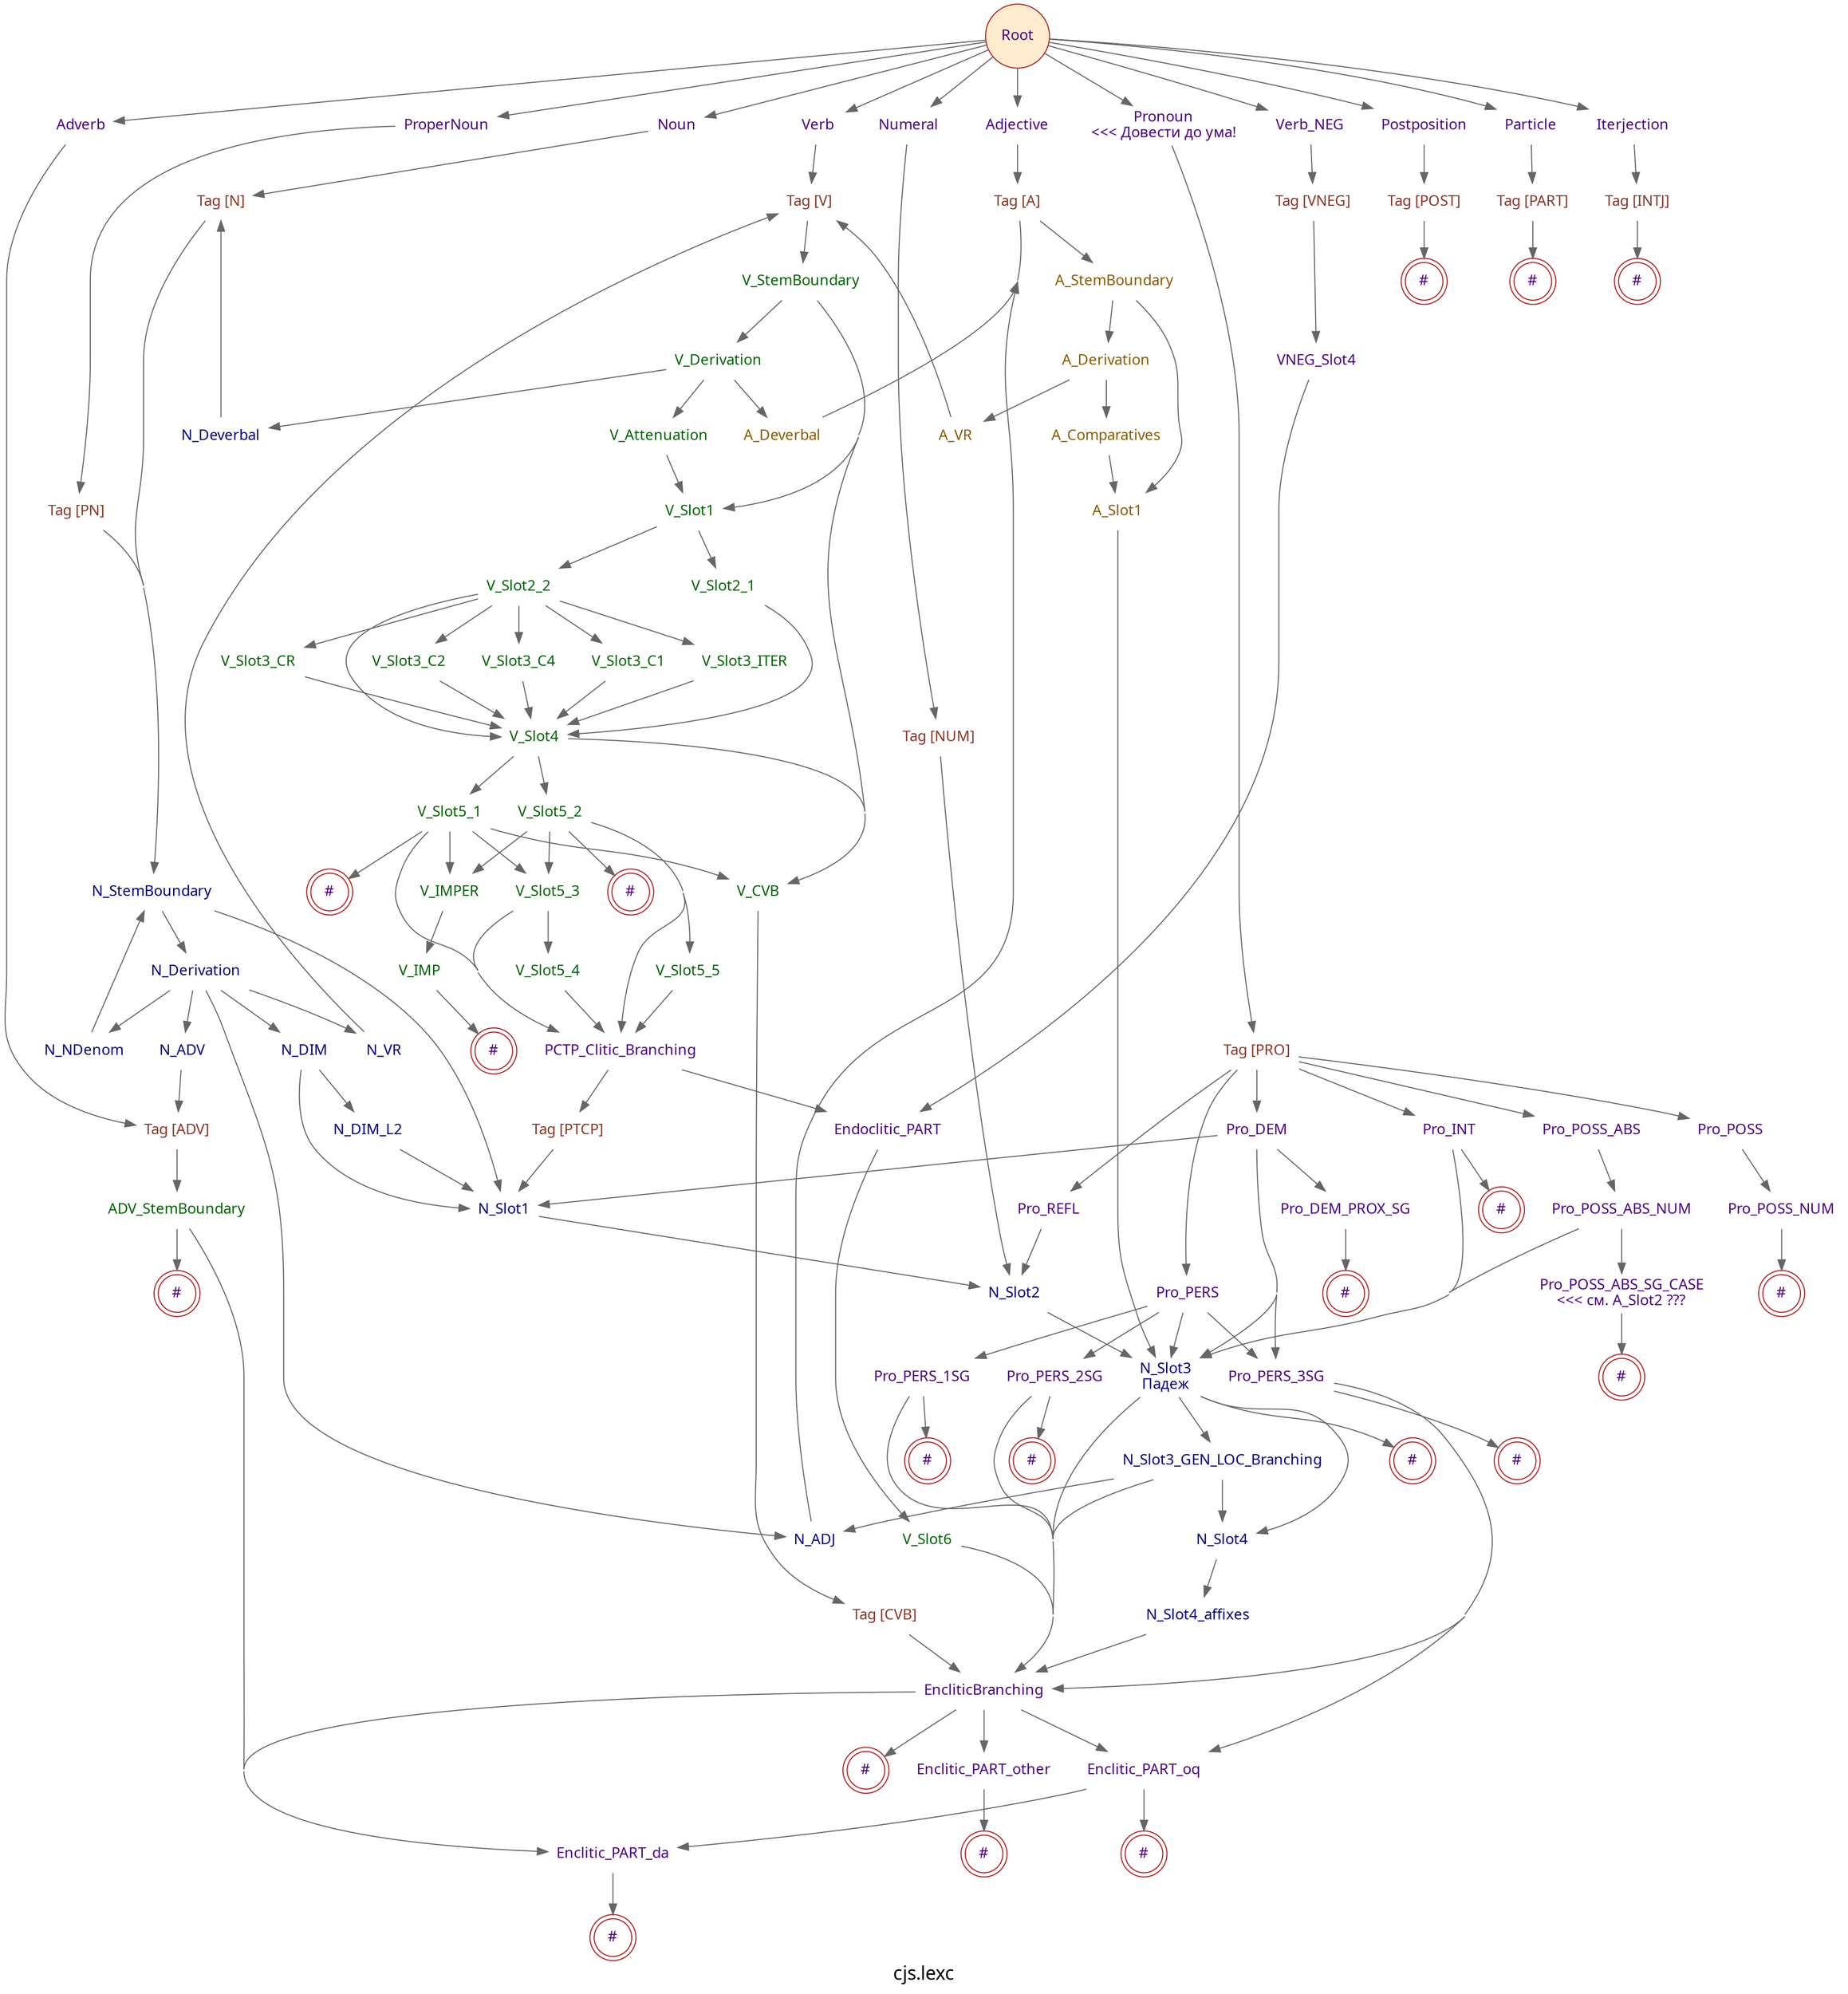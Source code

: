 digraph LEXC {
	graph [concentrate=true,
		fontname="PT Sans",
		fontsize=18,
		label="cjs.lexc"
	];
	node [fontcolor=indigo,
		fontname="PT Sans",
		fontsize=14,
		label="\N",
		shape=none
	];
	edge [color=gray40];
	subgraph POS {
		graph [rank=same];
		Noun	[label=Noun];
		ProperNoun	[label=ProperNoun];
		Pronoun	[label="Pronoun\n<<< Довести до ума!"];
		Postposition	[label=Postposition];
		Adjective	[label=Adjective];
		Numeral	[label=Numeral];
		Verb	[label=Verb];
		Verb_NEG	[label=Verb_NEG];
		Adverb	[label=Adverb];
		Particle	[label=Particle];
		Iterjection	[label=Iterjection];
	}
	subgraph Tags {
		graph [rank=same];
		Tag_N	[fontcolor=tomato4,
			label="Tag [N]"];
		Tag_V	[fontcolor=tomato4,
			label="Tag [V]"];
		Tag_A	[fontcolor=tomato4,
			label="Tag [A]"];
	}
	Root	[color=firebrick,
		fillcolor=blanchedalmond,
		label=Root,
		shape=circle,
		style=filled];
	Root -> Noun;
	Root -> ProperNoun;
	Root -> Pronoun;
	Root -> Postposition;
	Root -> Adjective;
	Root -> Numeral;
	Root -> Verb;
	Root -> Verb_NEG;
	Root -> Adverb;
	Root -> Particle;
	Root -> Iterjection;
	Noun -> Tag_N;
	Tag_PN	[fontcolor=tomato4,
		label="Tag [PN]"];
	ProperNoun -> Tag_PN;
	Tag_PRO	[fontcolor=tomato4,
		label="Tag [PRO]"];
	Pronoun -> Tag_PRO;
	Tag_POST	[fontcolor=tomato4,
		label="Tag [POST]"];
	Postposition -> Tag_POST;
	Adjective -> Tag_A;
	Tag_NUM	[fontcolor=tomato4,
		label="Tag [NUM]"];
	Numeral -> Tag_NUM;
	Verb -> Tag_V;
	Tag_VNEG	[fontcolor=tomato4,
		label="Tag [VNEG]"];
	Verb_NEG -> Tag_VNEG;
	Tag_ADV	[fontcolor=tomato4,
		label="Tag [ADV]"];
	Adverb -> Tag_ADV;
	Tag_PART	[fontcolor=tomato4,
		label="Tag [PART]"];
	Particle -> Tag_PART;
	Tag_INTJ	[fontcolor=tomato4,
		label="Tag [INTJ]"];
	Iterjection -> Tag_INTJ;
	N_StemBoundary	[fontcolor=navy,
		label=N_StemBoundary];
	Tag_N -> N_StemBoundary;
	Tag_PN -> N_StemBoundary;
	"Tag_INTJ_#"	[color=firebrick,
		label="#",
		shape=doublecircle];
	Tag_INTJ -> "Tag_INTJ_#";
	V_StemBoundary	[fontcolor=darkgreen,
		label=V_StemBoundary];
	Tag_V -> V_StemBoundary;
	VNEG_Slot4	[label=VNEG_Slot4];
	Tag_VNEG -> VNEG_Slot4;
	"Tag_POST_#"	[color=firebrick,
		label="#",
		shape=doublecircle];
	Tag_POST -> "Tag_POST_#";
	A_StemBoundary	[fontcolor=orange4,
		label=A_StemBoundary];
	Tag_A -> A_StemBoundary;
	ADV_StemBoundary	[fontcolor=darkgreen,
		label=ADV_StemBoundary];
	Tag_ADV -> ADV_StemBoundary;
	"Tag_PART_#"	[color=firebrick,
		label="#",
		shape=doublecircle];
	Tag_PART -> "Tag_PART_#";
	N_Slot2	[fontcolor=navy,
		label=N_Slot2];
	Tag_NUM -> N_Slot2;
	V_Derivation	[fontcolor=darkgreen,
		label=V_Derivation];
	V_StemBoundary -> V_Derivation;
	V_Slot1	[fontcolor=darkgreen,
		label=V_Slot1];
	V_StemBoundary -> V_Slot1;
	V_CVB	[fontcolor=darkgreen,
		label=V_CVB];
	V_StemBoundary -> V_CVB;
	Endoclitic_PART	[label=Endoclitic_PART];
	VNEG_Slot4 -> Endoclitic_PART;
	V_Attenuation	[fontcolor=darkgreen,
		label=V_Attenuation];
	V_Derivation -> V_Attenuation;
	N_Deverbal	[fontcolor=navy,
		label=N_Deverbal];
	V_Derivation -> N_Deverbal;
	A_Deverbal	[fontcolor=orange4,
		label=A_Deverbal];
	V_Derivation -> A_Deverbal;
	V_Slot2_1	[fontcolor=darkgreen,
		label=V_Slot2_1];
	V_Slot1 -> V_Slot2_1;
	V_Slot2_2	[fontcolor=darkgreen,
		label=V_Slot2_2];
	V_Slot1 -> V_Slot2_2;
	Tag_CVB	[fontcolor=tomato4,
		label="Tag [CVB]"];
	V_CVB -> Tag_CVB;
	V_Attenuation -> V_Slot1;
	N_Deverbal -> Tag_N;
	A_Deverbal -> Tag_A;
	V_Slot4	[fontcolor=darkgreen,
		label=V_Slot4];
	V_Slot2_1 -> V_Slot4;
	V_Slot2_2 -> V_Slot4;
	V_Slot3_C2	[fontcolor=darkgreen,
		label=V_Slot3_C2];
	V_Slot2_2 -> V_Slot3_C2;
	V_Slot3_C4	[fontcolor=darkgreen,
		label=V_Slot3_C4];
	V_Slot2_2 -> V_Slot3_C4;
	V_Slot3_C1	[fontcolor=darkgreen,
		label=V_Slot3_C1];
	V_Slot2_2 -> V_Slot3_C1;
	V_Slot3_ITER	[fontcolor=darkgreen,
		label=V_Slot3_ITER];
	V_Slot2_2 -> V_Slot3_ITER;
	V_Slot3_CR	[fontcolor=darkgreen,
		label=V_Slot3_CR];
	V_Slot2_2 -> V_Slot3_CR;
	V_Slot4 -> V_CVB;
	V_Slot5_1	[fontcolor=darkgreen,
		label=V_Slot5_1];
	V_Slot4 -> V_Slot5_1;
	V_Slot5_2	[fontcolor=darkgreen,
		label=V_Slot5_2];
	V_Slot4 -> V_Slot5_2;
	V_Slot3_C2 -> V_Slot4;
	V_Slot3_C4 -> V_Slot4;
	V_Slot3_C1 -> V_Slot4;
	V_Slot3_ITER -> V_Slot4;
	V_Slot3_CR -> V_Slot4;
	V_Slot5_1 -> V_CVB;
	V_Slot5_3	[fontcolor=darkgreen,
		label=V_Slot5_3];
	V_Slot5_1 -> V_Slot5_3;
	PCTP_Clitic_Branching	[label=PCTP_Clitic_Branching];
	V_Slot5_1 -> PCTP_Clitic_Branching;
	"V_Slot5_1_#"	[color=firebrick,
		label="#",
		shape=doublecircle];
	V_Slot5_1 -> "V_Slot5_1_#";
	V_IMPER	[fontcolor=darkgreen,
		label=V_IMPER];
	V_Slot5_1 -> V_IMPER;
	V_Slot5_2 -> V_Slot5_3;
	V_Slot5_2 -> PCTP_Clitic_Branching;
	V_Slot5_2 -> V_IMPER;
	V_Slot5_5	[fontcolor=darkgreen,
		label=V_Slot5_5];
	V_Slot5_2 -> V_Slot5_5;
	"V_Slot5_2_#"	[color=firebrick,
		label="#",
		shape=doublecircle];
	V_Slot5_2 -> "V_Slot5_2_#";
	V_Slot5_3 -> PCTP_Clitic_Branching;
	V_Slot5_4	[fontcolor=darkgreen,
		label=V_Slot5_4];
	V_Slot5_3 -> V_Slot5_4;
	PCTP_Clitic_Branching -> Endoclitic_PART;
	Tag_PTCP	[fontcolor=tomato4,
		label="Tag [PTCP]"];
	PCTP_Clitic_Branching -> Tag_PTCP;
	V_IMP	[fontcolor=darkgreen,
		label=V_IMP];
	V_IMPER -> V_IMP;
	V_Slot5_5 -> PCTP_Clitic_Branching;
	V_Slot5_4 -> PCTP_Clitic_Branching;
	V_Slot6	[fontcolor=darkgreen,
		label=V_Slot6];
	Endoclitic_PART -> V_Slot6;
	"V_IMP_#"	[color=firebrick,
		label="#",
		shape=doublecircle];
	V_IMP -> "V_IMP_#";
	N_Slot1	[fontcolor=navy,
		label=N_Slot1];
	Tag_PTCP -> N_Slot1;
	EncliticBranching	[label=EncliticBranching];
	V_Slot6 -> EncliticBranching;
	Enclitic_PART_oq	[label=Enclitic_PART_oq];
	EncliticBranching -> Enclitic_PART_oq;
	Enclitic_PART_other	[label=Enclitic_PART_other];
	EncliticBranching -> Enclitic_PART_other;
	Enclitic_PART_da	[label=Enclitic_PART_da];
	EncliticBranching -> Enclitic_PART_da;
	"EncliticBranching_#"	[color=firebrick,
		label="#",
		shape=doublecircle];
	EncliticBranching -> "EncliticBranching_#";
	Tag_CVB -> EncliticBranching;
	N_Slot1 -> N_Slot2;
	Enclitic_PART_oq -> Enclitic_PART_da;
	"Enclitic_PART_oq_#"	[color=firebrick,
		label="#",
		shape=doublecircle];
	Enclitic_PART_oq -> "Enclitic_PART_oq_#";
	"Enclitic_PART_other_#"	[color=firebrick,
		label="#",
		shape=doublecircle];
	Enclitic_PART_other -> "Enclitic_PART_other_#";
	"Enclitic_PART_da_#"	[color=firebrick,
		label="#",
		shape=doublecircle];
	Enclitic_PART_da -> "Enclitic_PART_da_#";
	ADV_StemBoundary -> Enclitic_PART_da;
	"ADV_StemBoundary_#"	[color=firebrick,
		label="#",
		shape=doublecircle];
	ADV_StemBoundary -> "ADV_StemBoundary_#";
	N_StemBoundary -> N_Slot1;
	N_Derivation	[fontcolor=navy,
		label=N_Derivation];
	N_StemBoundary -> N_Derivation;
	N_DIM	[fontcolor=navy,
		label=N_DIM];
	N_Derivation -> N_DIM;
	N_ADJ	[fontcolor=navy,
		label=N_ADJ];
	N_Derivation -> N_ADJ;
	N_NDenom	[fontcolor=navy,
		label=N_NDenom];
	N_Derivation -> N_NDenom;
	N_VR	[fontcolor=navy,
		label=N_VR];
	N_Derivation -> N_VR;
	N_ADV	[fontcolor=navy,
		label=N_ADV];
	N_Derivation -> N_ADV;
	N_DIM -> N_Slot1;
	N_DIM_L2	[fontcolor=navy,
		label=N_DIM_L2];
	N_DIM -> N_DIM_L2;
	N_ADJ -> Tag_A;
	N_NDenom -> N_StemBoundary;
	N_VR -> Tag_V;
	N_ADV -> Tag_ADV;
	N_Slot3	[fontcolor=navy,
		label="N_Slot3\nПадеж"];
	N_Slot2 -> N_Slot3;
	N_Slot3 -> EncliticBranching;
	"N_Slot3_#"	[color=firebrick,
		label="#",
		shape=doublecircle];
	N_Slot3 -> "N_Slot3_#";
	N_Slot3_GEN_LOC_Branching	[fontcolor=navy,
		label=N_Slot3_GEN_LOC_Branching];
	N_Slot3 -> N_Slot3_GEN_LOC_Branching;
	N_Slot4	[fontcolor=navy,
		label=N_Slot4];
	N_Slot3 -> N_Slot4;
	N_Slot3_GEN_LOC_Branching -> EncliticBranching;
	N_Slot3_GEN_LOC_Branching -> N_ADJ;
	N_Slot3_GEN_LOC_Branching -> N_Slot4;
	N_Slot4_affixes	[fontcolor=navy,
		label=N_Slot4_affixes];
	N_Slot4 -> N_Slot4_affixes;
	N_Slot4_affixes -> EncliticBranching;
	N_DIM_L2 -> N_Slot1;
	A_Derivation	[fontcolor=orange4,
		label=A_Derivation];
	A_StemBoundary -> A_Derivation;
	A_Slot1	[fontcolor=orange4,
		label=A_Slot1];
	A_StemBoundary -> A_Slot1;
	A_VR	[fontcolor=orange4,
		label=A_VR];
	A_Derivation -> A_VR;
	A_Comparatives	[fontcolor=orange4,
		label=A_Comparatives];
	A_Derivation -> A_Comparatives;
	A_Slot1 -> N_Slot3;
	A_VR -> Tag_V;
	A_Comparatives -> A_Slot1;
	Pro_PERS	[label=Pro_PERS];
	Tag_PRO -> Pro_PERS;
	Pro_POSS	[label=Pro_POSS];
	Tag_PRO -> Pro_POSS;
	Pro_POSS_ABS	[label=Pro_POSS_ABS];
	Tag_PRO -> Pro_POSS_ABS;
	Pro_DEM	[label=Pro_DEM];
	Tag_PRO -> Pro_DEM;
	Pro_INT	[label=Pro_INT];
	Tag_PRO -> Pro_INT;
	Pro_REFL	[label=Pro_REFL];
	Tag_PRO -> Pro_REFL;
	Pro_PERS -> N_Slot3;
	Pro_PERS_1SG	[label=Pro_PERS_1SG];
	Pro_PERS -> Pro_PERS_1SG;
	Pro_PERS_2SG	[label=Pro_PERS_2SG];
	Pro_PERS -> Pro_PERS_2SG;
	Pro_PERS_3SG	[label=Pro_PERS_3SG];
	Pro_PERS -> Pro_PERS_3SG;
	Pro_POSS_NUM	[label=Pro_POSS_NUM];
	Pro_POSS -> Pro_POSS_NUM;
	Pro_POSS_ABS_NUM	[label=Pro_POSS_ABS_NUM];
	Pro_POSS_ABS -> Pro_POSS_ABS_NUM;
	Pro_DEM -> N_Slot1;
	Pro_DEM -> N_Slot3;
	Pro_DEM -> Pro_PERS_3SG;
	Pro_DEM_PROX_SG	[label=Pro_DEM_PROX_SG];
	Pro_DEM -> Pro_DEM_PROX_SG;
	Pro_INT -> N_Slot3;
	"Pro_INT_#"	[color=firebrick,
		label="#",
		shape=doublecircle];
	Pro_INT -> "Pro_INT_#";
	Pro_REFL -> N_Slot2;
	Pro_PERS_1SG -> EncliticBranching;
	"Pro_PERS_1SG_#"	[color=firebrick,
		label="#",
		shape=doublecircle];
	Pro_PERS_1SG -> "Pro_PERS_1SG_#";
	Pro_PERS_2SG -> EncliticBranching;
	"Pro_PERS_2SG_#"	[color=firebrick,
		label="#",
		shape=doublecircle];
	Pro_PERS_2SG -> "Pro_PERS_2SG_#";
	Pro_PERS_3SG -> EncliticBranching;
	Pro_PERS_3SG -> Enclitic_PART_oq;
	"Pro_PERS_3SG_#"	[color=firebrick,
		label="#",
		shape=doublecircle];
	Pro_PERS_3SG -> "Pro_PERS_3SG_#";
	"Pro_POSS_NUM_#"	[color=firebrick,
		label="#",
		shape=doublecircle];
	Pro_POSS_NUM -> "Pro_POSS_NUM_#";
	Pro_POSS_ABS_NUM -> N_Slot3;
	Pro_POSS_ABS_SG_CASE	[label="Pro_POSS_ABS_SG_CASE\n<<< см. A_Slot2 ???"];
	Pro_POSS_ABS_NUM -> Pro_POSS_ABS_SG_CASE;
	"Pro_POSS_ABS_SG_CASE_#"	[color=firebrick,
		label="#",
		shape=doublecircle];
	Pro_POSS_ABS_SG_CASE -> "Pro_POSS_ABS_SG_CASE_#";
	"Pro_DEM_PROX_SG_#"	[color=firebrick,
		label="#",
		shape=doublecircle];
	Pro_DEM_PROX_SG -> "Pro_DEM_PROX_SG_#";
}
